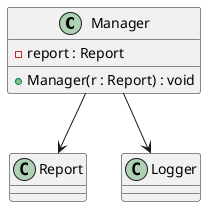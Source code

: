 @startuml
class Manager {
  - report : Report
  + Manager(r : Report) : void
}
class Report {
}
class Logger {
}
Manager --> Report
Manager --> Logger
@enduml

